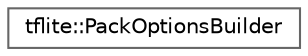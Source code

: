 digraph "Graphical Class Hierarchy"
{
 // LATEX_PDF_SIZE
  bgcolor="transparent";
  edge [fontname=Helvetica,fontsize=10,labelfontname=Helvetica,labelfontsize=10];
  node [fontname=Helvetica,fontsize=10,shape=box,height=0.2,width=0.4];
  rankdir="LR";
  Node0 [id="Node000000",label="tflite::PackOptionsBuilder",height=0.2,width=0.4,color="grey40", fillcolor="white", style="filled",URL="$structtflite_1_1_pack_options_builder.html",tooltip=" "];
}
